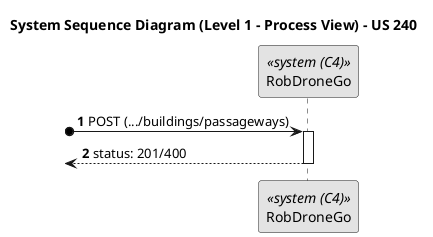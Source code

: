 @startuml
skinparam monochrome true
skinparam packageStyle rectangle
skinparam shadowing false

title System Sequence Diagram (Level 1 - Process View) - US 240
autonumber

participant "RobDroneGo" as Sistema <<system (C4)>>

?o-> Sistema : POST (.../buildings/passageways)
activate Sistema

<-- Sistema : status: 201/400
deactivate Sistema

@enduml
